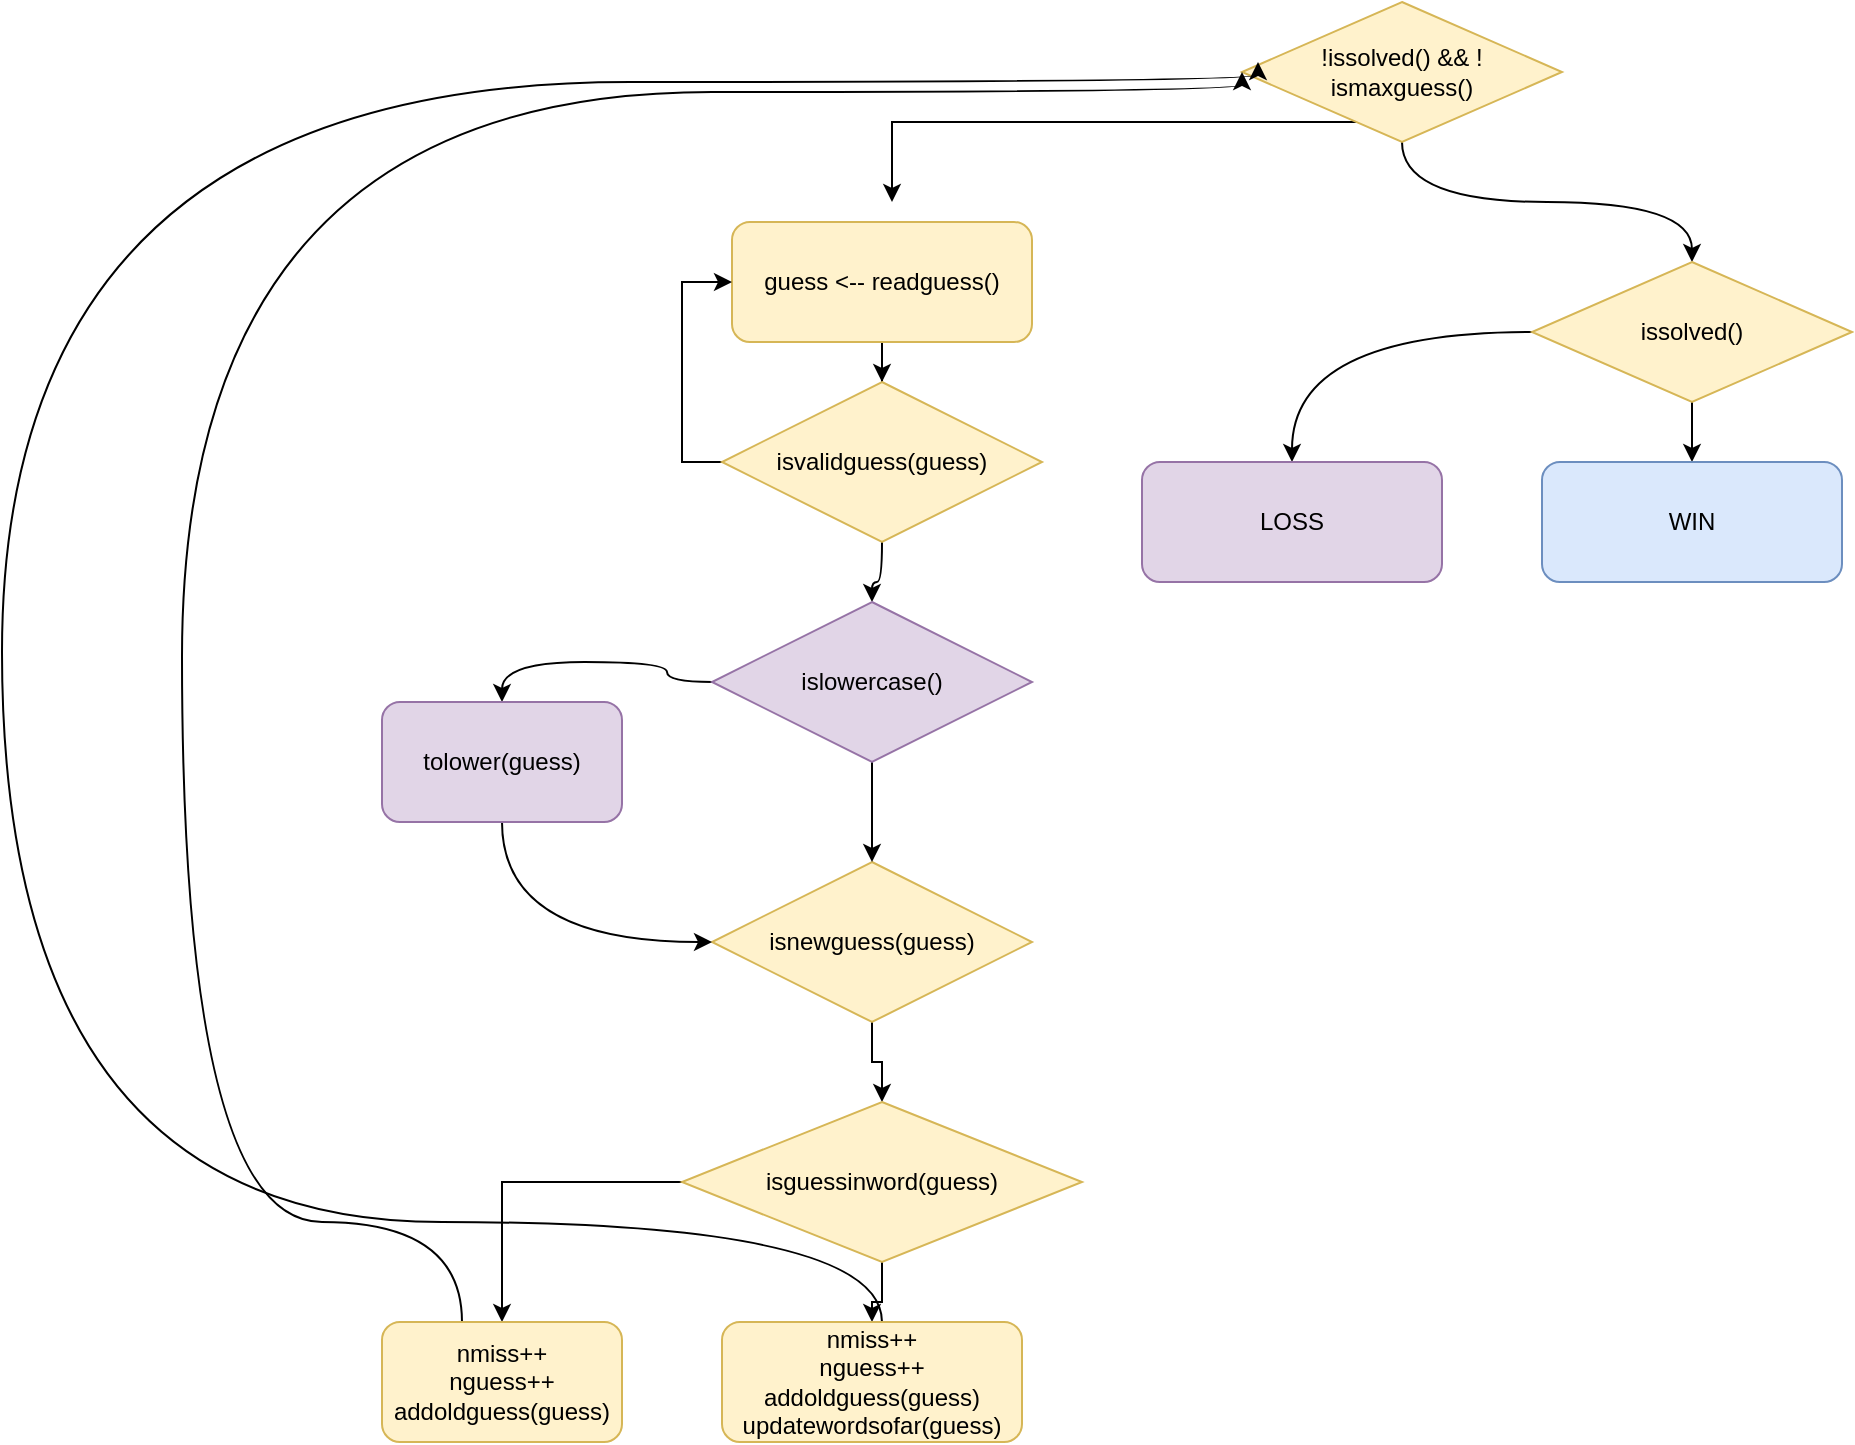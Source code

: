 <mxfile version="12.7.0" type="github">
  <diagram name="Page-1" id="c7558073-3199-34d8-9f00-42111426c3f3">
    <mxGraphModel dx="1422" dy="771" grid="1" gridSize="10" guides="1" tooltips="1" connect="1" arrows="1" fold="1" page="1" pageScale="1" pageWidth="1169" pageHeight="1654" background="#ffffff" math="0" shadow="0">
      <root>
        <mxCell id="0"/>
        <mxCell id="1" parent="0"/>
        <mxCell id="zN3hGCMv5IBJOMWqZXBS-107" style="edgeStyle=orthogonalEdgeStyle;rounded=0;orthogonalLoop=1;jettySize=auto;html=1;" edge="1" parent="1" source="zN3hGCMv5IBJOMWqZXBS-96">
          <mxGeometry relative="1" as="geometry">
            <mxPoint x="675" y="140" as="targetPoint"/>
            <Array as="points">
              <mxPoint x="675" y="100"/>
            </Array>
          </mxGeometry>
        </mxCell>
        <mxCell id="zN3hGCMv5IBJOMWqZXBS-119" style="edgeStyle=orthogonalEdgeStyle;curved=1;orthogonalLoop=1;jettySize=auto;html=1;entryX=0.5;entryY=0;entryDx=0;entryDy=0;" edge="1" parent="1" source="zN3hGCMv5IBJOMWqZXBS-96" target="zN3hGCMv5IBJOMWqZXBS-118">
          <mxGeometry relative="1" as="geometry"/>
        </mxCell>
        <mxCell id="zN3hGCMv5IBJOMWqZXBS-96" value="&lt;div&gt;!issolved() &amp;amp;&amp;amp; !&lt;/div&gt;&lt;div&gt;ismaxguess()&lt;/div&gt;" style="rhombus;whiteSpace=wrap;html=1;fillColor=#fff2cc;strokeColor=#d6b656;" vertex="1" parent="1">
          <mxGeometry x="850" y="40" width="160" height="70" as="geometry"/>
        </mxCell>
        <mxCell id="zN3hGCMv5IBJOMWqZXBS-108" style="edgeStyle=orthogonalEdgeStyle;rounded=0;orthogonalLoop=1;jettySize=auto;html=1;" edge="1" parent="1" source="zN3hGCMv5IBJOMWqZXBS-97" target="zN3hGCMv5IBJOMWqZXBS-101">
          <mxGeometry relative="1" as="geometry"/>
        </mxCell>
        <mxCell id="zN3hGCMv5IBJOMWqZXBS-97" value="&lt;div&gt;guess &amp;lt;-- readguess()&lt;/div&gt;" style="rounded=1;whiteSpace=wrap;html=1;fillColor=#fff2cc;strokeColor=#d6b656;" vertex="1" parent="1">
          <mxGeometry x="595" y="150" width="150" height="60" as="geometry"/>
        </mxCell>
        <mxCell id="zN3hGCMv5IBJOMWqZXBS-105" style="edgeStyle=orthogonalEdgeStyle;rounded=0;orthogonalLoop=1;jettySize=auto;html=1;entryX=0;entryY=0.5;entryDx=0;entryDy=0;" edge="1" parent="1" source="zN3hGCMv5IBJOMWqZXBS-101" target="zN3hGCMv5IBJOMWqZXBS-97">
          <mxGeometry relative="1" as="geometry">
            <Array as="points">
              <mxPoint x="570" y="270"/>
              <mxPoint x="570" y="180"/>
            </Array>
          </mxGeometry>
        </mxCell>
        <mxCell id="zN3hGCMv5IBJOMWqZXBS-126" style="edgeStyle=orthogonalEdgeStyle;curved=1;orthogonalLoop=1;jettySize=auto;html=1;" edge="1" parent="1" source="zN3hGCMv5IBJOMWqZXBS-101" target="zN3hGCMv5IBJOMWqZXBS-125">
          <mxGeometry relative="1" as="geometry"/>
        </mxCell>
        <mxCell id="zN3hGCMv5IBJOMWqZXBS-101" value="isvalidguess(guess)" style="rhombus;whiteSpace=wrap;html=1;fillColor=#fff2cc;strokeColor=#d6b656;" vertex="1" parent="1">
          <mxGeometry x="590" y="230" width="160" height="80" as="geometry"/>
        </mxCell>
        <mxCell id="zN3hGCMv5IBJOMWqZXBS-110" style="edgeStyle=orthogonalEdgeStyle;rounded=0;orthogonalLoop=1;jettySize=auto;html=1;" edge="1" parent="1" source="zN3hGCMv5IBJOMWqZXBS-102" target="zN3hGCMv5IBJOMWqZXBS-103">
          <mxGeometry relative="1" as="geometry"/>
        </mxCell>
        <mxCell id="zN3hGCMv5IBJOMWqZXBS-102" value="isnewguess(guess)" style="rhombus;whiteSpace=wrap;html=1;fillColor=#fff2cc;strokeColor=#d6b656;" vertex="1" parent="1">
          <mxGeometry x="585" y="470" width="160" height="80" as="geometry"/>
        </mxCell>
        <mxCell id="zN3hGCMv5IBJOMWqZXBS-113" style="edgeStyle=orthogonalEdgeStyle;rounded=0;orthogonalLoop=1;jettySize=auto;html=1;" edge="1" parent="1" source="zN3hGCMv5IBJOMWqZXBS-103" target="zN3hGCMv5IBJOMWqZXBS-111">
          <mxGeometry relative="1" as="geometry"/>
        </mxCell>
        <mxCell id="zN3hGCMv5IBJOMWqZXBS-114" style="edgeStyle=orthogonalEdgeStyle;rounded=0;orthogonalLoop=1;jettySize=auto;html=1;" edge="1" parent="1" source="zN3hGCMv5IBJOMWqZXBS-103" target="zN3hGCMv5IBJOMWqZXBS-112">
          <mxGeometry relative="1" as="geometry"/>
        </mxCell>
        <mxCell id="zN3hGCMv5IBJOMWqZXBS-103" value="&lt;div&gt;isguessinword(guess)&lt;/div&gt;" style="rhombus;whiteSpace=wrap;html=1;fillColor=#fff2cc;strokeColor=#d6b656;" vertex="1" parent="1">
          <mxGeometry x="570" y="590" width="200" height="80" as="geometry"/>
        </mxCell>
        <mxCell id="zN3hGCMv5IBJOMWqZXBS-115" style="edgeStyle=orthogonalEdgeStyle;orthogonalLoop=1;jettySize=auto;html=1;entryX=0;entryY=0.5;entryDx=0;entryDy=0;curved=1;" edge="1" parent="1" source="zN3hGCMv5IBJOMWqZXBS-111" target="zN3hGCMv5IBJOMWqZXBS-96">
          <mxGeometry relative="1" as="geometry">
            <Array as="points">
              <mxPoint x="460" y="650"/>
              <mxPoint x="320" y="650"/>
              <mxPoint x="320" y="85"/>
            </Array>
          </mxGeometry>
        </mxCell>
        <mxCell id="zN3hGCMv5IBJOMWqZXBS-111" value="&lt;div&gt;nmiss++&lt;/div&gt;&lt;div&gt;nguess++&lt;/div&gt;&lt;div&gt;addoldguess(guess)&lt;br&gt;&lt;/div&gt;" style="rounded=1;whiteSpace=wrap;html=1;fillColor=#fff2cc;strokeColor=#d6b656;" vertex="1" parent="1">
          <mxGeometry x="420" y="700" width="120" height="60" as="geometry"/>
        </mxCell>
        <mxCell id="zN3hGCMv5IBJOMWqZXBS-116" style="edgeStyle=orthogonalEdgeStyle;orthogonalLoop=1;jettySize=auto;html=1;entryX=0.05;entryY=0.429;entryDx=0;entryDy=0;entryPerimeter=0;curved=1;" edge="1" parent="1" source="zN3hGCMv5IBJOMWqZXBS-112" target="zN3hGCMv5IBJOMWqZXBS-96">
          <mxGeometry relative="1" as="geometry">
            <Array as="points">
              <mxPoint x="670" y="650"/>
              <mxPoint x="230" y="650"/>
              <mxPoint x="230" y="80"/>
              <mxPoint x="858" y="80"/>
            </Array>
          </mxGeometry>
        </mxCell>
        <mxCell id="zN3hGCMv5IBJOMWqZXBS-112" value="&lt;div&gt;nmiss++&lt;/div&gt;&lt;div&gt;nguess++&lt;/div&gt;&lt;div&gt;addoldguess(guess)&lt;/div&gt;&lt;div&gt;updatewordsofar(guess)&lt;br&gt;&lt;/div&gt;" style="rounded=1;whiteSpace=wrap;html=1;fillColor=#fff2cc;strokeColor=#d6b656;" vertex="1" parent="1">
          <mxGeometry x="590" y="700" width="150" height="60" as="geometry"/>
        </mxCell>
        <mxCell id="zN3hGCMv5IBJOMWqZXBS-123" style="edgeStyle=orthogonalEdgeStyle;curved=1;orthogonalLoop=1;jettySize=auto;html=1;" edge="1" parent="1" source="zN3hGCMv5IBJOMWqZXBS-118" target="zN3hGCMv5IBJOMWqZXBS-122">
          <mxGeometry relative="1" as="geometry"/>
        </mxCell>
        <mxCell id="zN3hGCMv5IBJOMWqZXBS-124" style="edgeStyle=orthogonalEdgeStyle;curved=1;orthogonalLoop=1;jettySize=auto;html=1;" edge="1" parent="1" source="zN3hGCMv5IBJOMWqZXBS-118" target="zN3hGCMv5IBJOMWqZXBS-121">
          <mxGeometry relative="1" as="geometry"/>
        </mxCell>
        <mxCell id="zN3hGCMv5IBJOMWqZXBS-118" value="&lt;div&gt;issolved()&lt;br&gt;&lt;/div&gt;" style="rhombus;whiteSpace=wrap;html=1;fillColor=#fff2cc;strokeColor=#d6b656;" vertex="1" parent="1">
          <mxGeometry x="995" y="170" width="160" height="70" as="geometry"/>
        </mxCell>
        <mxCell id="zN3hGCMv5IBJOMWqZXBS-121" value="LOSS" style="rounded=1;whiteSpace=wrap;html=1;fillColor=#e1d5e7;strokeColor=#9673a6;" vertex="1" parent="1">
          <mxGeometry x="800" y="270" width="150" height="60" as="geometry"/>
        </mxCell>
        <mxCell id="zN3hGCMv5IBJOMWqZXBS-122" value="&lt;div&gt;WIN&lt;/div&gt;" style="rounded=1;whiteSpace=wrap;html=1;fillColor=#dae8fc;strokeColor=#6c8ebf;" vertex="1" parent="1">
          <mxGeometry x="1000" y="270" width="150" height="60" as="geometry"/>
        </mxCell>
        <mxCell id="zN3hGCMv5IBJOMWqZXBS-127" style="edgeStyle=orthogonalEdgeStyle;curved=1;orthogonalLoop=1;jettySize=auto;html=1;" edge="1" parent="1" source="zN3hGCMv5IBJOMWqZXBS-125" target="zN3hGCMv5IBJOMWqZXBS-102">
          <mxGeometry relative="1" as="geometry"/>
        </mxCell>
        <mxCell id="zN3hGCMv5IBJOMWqZXBS-129" style="edgeStyle=orthogonalEdgeStyle;curved=1;orthogonalLoop=1;jettySize=auto;html=1;entryX=0.5;entryY=0;entryDx=0;entryDy=0;" edge="1" parent="1" source="zN3hGCMv5IBJOMWqZXBS-125" target="zN3hGCMv5IBJOMWqZXBS-128">
          <mxGeometry relative="1" as="geometry"/>
        </mxCell>
        <mxCell id="zN3hGCMv5IBJOMWqZXBS-125" value="islowercase()" style="rhombus;whiteSpace=wrap;html=1;fillColor=#e1d5e7;strokeColor=#9673a6;" vertex="1" parent="1">
          <mxGeometry x="585" y="340" width="160" height="80" as="geometry"/>
        </mxCell>
        <mxCell id="zN3hGCMv5IBJOMWqZXBS-130" style="edgeStyle=orthogonalEdgeStyle;curved=1;orthogonalLoop=1;jettySize=auto;html=1;" edge="1" parent="1" source="zN3hGCMv5IBJOMWqZXBS-128" target="zN3hGCMv5IBJOMWqZXBS-102">
          <mxGeometry relative="1" as="geometry">
            <Array as="points">
              <mxPoint x="480" y="510"/>
            </Array>
          </mxGeometry>
        </mxCell>
        <mxCell id="zN3hGCMv5IBJOMWqZXBS-128" value="tolower(guess)" style="rounded=1;whiteSpace=wrap;html=1;fillColor=#e1d5e7;strokeColor=#9673a6;" vertex="1" parent="1">
          <mxGeometry x="420" y="390" width="120" height="60" as="geometry"/>
        </mxCell>
      </root>
    </mxGraphModel>
  </diagram>
</mxfile>
